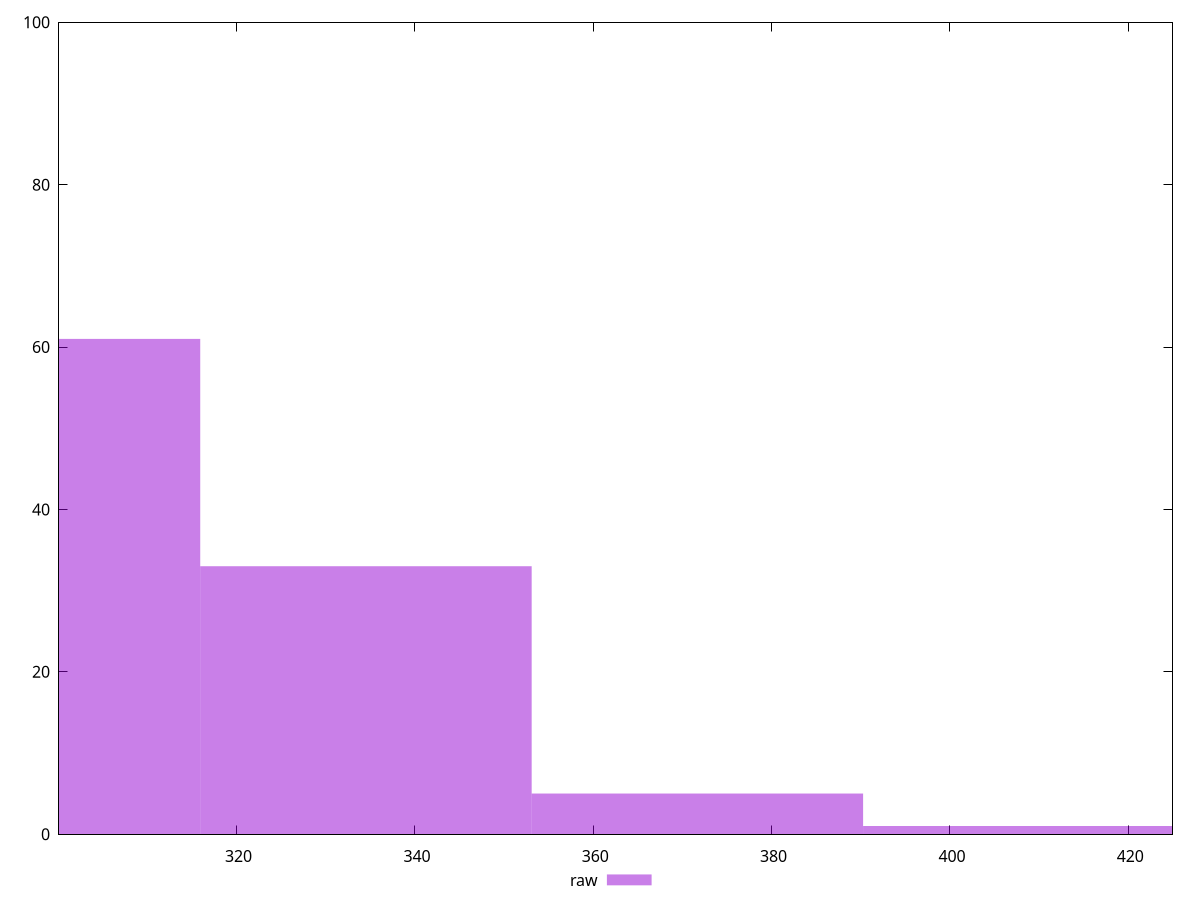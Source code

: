 reset

$raw <<EOF
297.3429857356075 61
334.51085895255846 33
371.6787321695094 5
408.8466053864603 1
EOF

set key outside below
set boxwidth 37.16787321695094
set xrange [300.09:424.95799999999997]
set yrange [0:100]
set trange [0:100]
set style fill transparent solid 0.5 noborder
set terminal svg size 640, 490 enhanced background rgb 'white'
set output "reports/report_00027_2021-02-24T12-40-31.850Z/uses-rel-preconnect/samples/astro/raw/histogram.svg"

plot $raw title "raw" with boxes

reset
